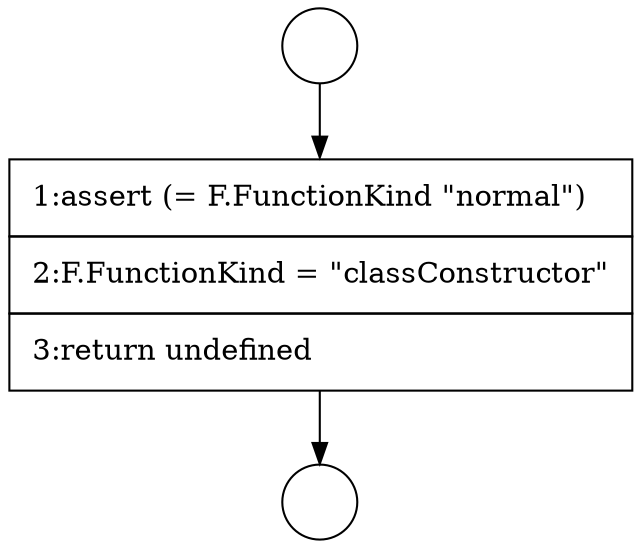 digraph {
  node1924 [shape=circle label=" " color="black" fillcolor="white" style=filled]
  node1926 [shape=none, margin=0, label=<<font color="black">
    <table border="0" cellborder="1" cellspacing="0" cellpadding="10">
      <tr><td align="left">1:assert (= F.FunctionKind &quot;normal&quot;)</td></tr>
      <tr><td align="left">2:F.FunctionKind = &quot;classConstructor&quot;</td></tr>
      <tr><td align="left">3:return undefined</td></tr>
    </table>
  </font>> color="black" fillcolor="white" style=filled]
  node1925 [shape=circle label=" " color="black" fillcolor="white" style=filled]
  node1924 -> node1926 [ color="black"]
  node1926 -> node1925 [ color="black"]
}
